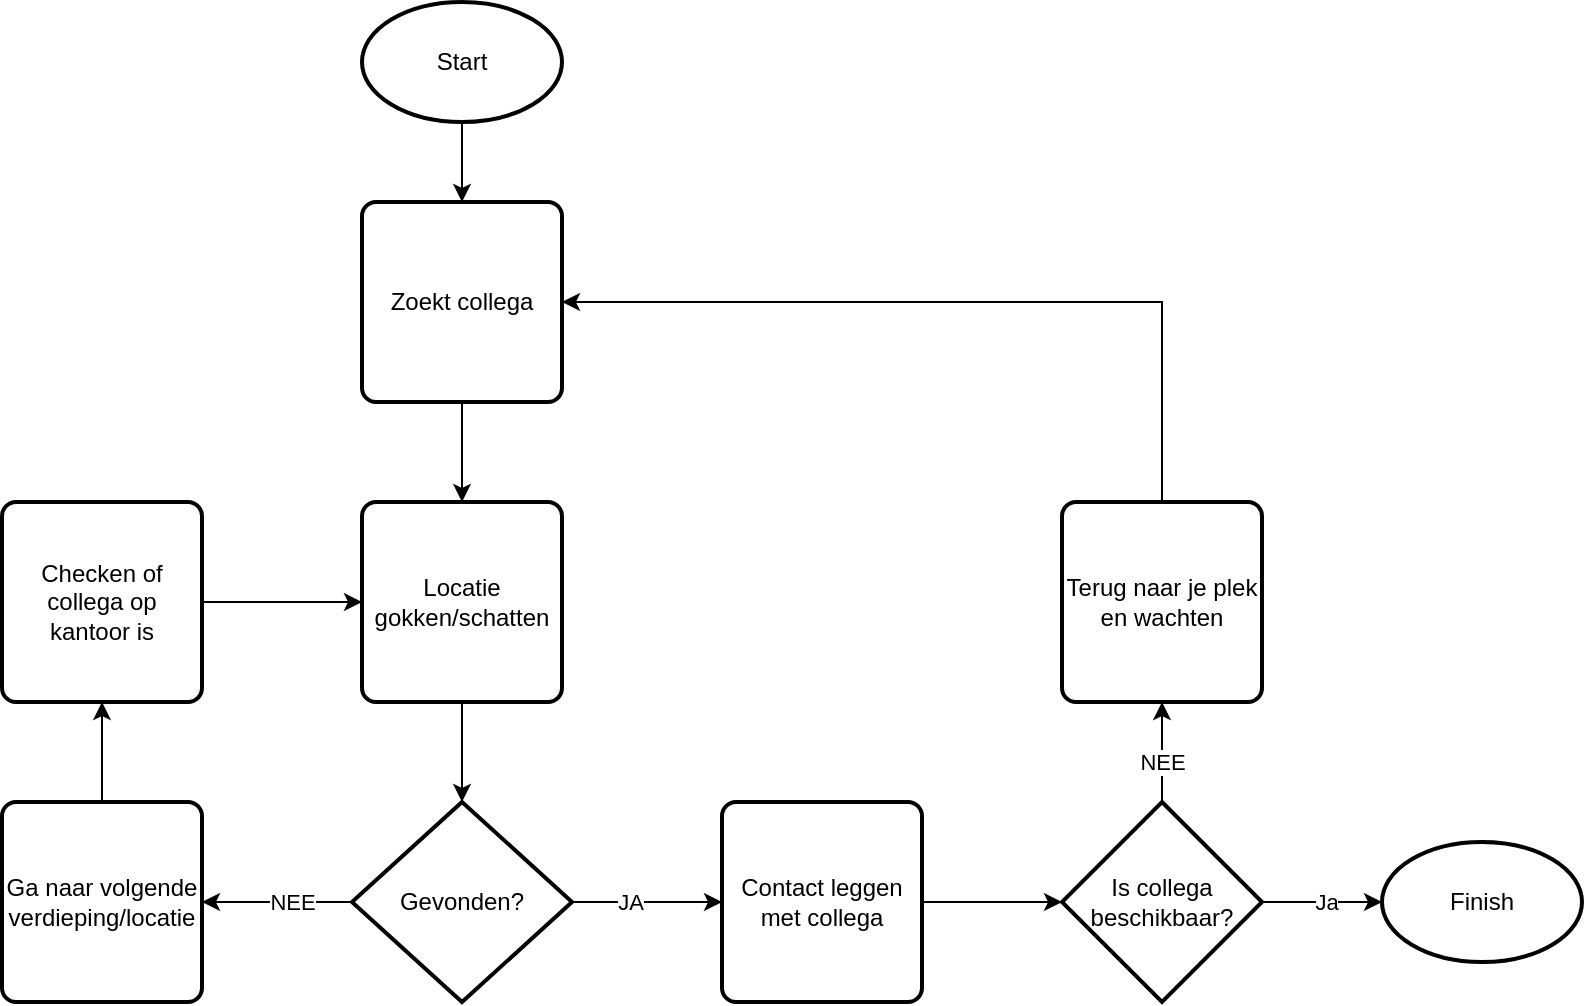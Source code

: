 <mxfile version="22.1.7" type="device" pages="3">
  <diagram name="Situatie 1 - oud" id="2a216829-ef6e-dabb-86c1-c78162f3ba2b">
    <mxGraphModel dx="1050" dy="534" grid="1" gridSize="10" guides="1" tooltips="1" connect="1" arrows="1" fold="1" page="1" pageScale="1" pageWidth="850" pageHeight="1100" background="none" math="0" shadow="0">
      <root>
        <mxCell id="0" />
        <mxCell id="1" parent="0" />
        <mxCell id="xwGywRHYAjDhotxfbsMf-3" style="edgeStyle=orthogonalEdgeStyle;rounded=0;orthogonalLoop=1;jettySize=auto;html=1;" parent="1" source="xwGywRHYAjDhotxfbsMf-1" target="xwGywRHYAjDhotxfbsMf-2" edge="1">
          <mxGeometry relative="1" as="geometry" />
        </mxCell>
        <mxCell id="xwGywRHYAjDhotxfbsMf-1" value="Start" style="strokeWidth=2;html=1;shape=mxgraph.flowchart.start_1;whiteSpace=wrap;" parent="1" vertex="1">
          <mxGeometry x="250" y="20" width="100" height="60" as="geometry" />
        </mxCell>
        <mxCell id="xwGywRHYAjDhotxfbsMf-17" style="edgeStyle=orthogonalEdgeStyle;rounded=0;orthogonalLoop=1;jettySize=auto;html=1;entryX=0.5;entryY=0;entryDx=0;entryDy=0;" parent="1" source="xwGywRHYAjDhotxfbsMf-2" target="xwGywRHYAjDhotxfbsMf-16" edge="1">
          <mxGeometry relative="1" as="geometry" />
        </mxCell>
        <mxCell id="xwGywRHYAjDhotxfbsMf-2" value="Zoekt collega" style="rounded=1;whiteSpace=wrap;html=1;absoluteArcSize=1;arcSize=14;strokeWidth=2;" parent="1" vertex="1">
          <mxGeometry x="250" y="120" width="100" height="100" as="geometry" />
        </mxCell>
        <mxCell id="xwGywRHYAjDhotxfbsMf-8" style="edgeStyle=orthogonalEdgeStyle;rounded=0;orthogonalLoop=1;jettySize=auto;html=1;" parent="1" source="xwGywRHYAjDhotxfbsMf-5" target="xwGywRHYAjDhotxfbsMf-7" edge="1">
          <mxGeometry relative="1" as="geometry">
            <Array as="points">
              <mxPoint x="200" y="470" />
              <mxPoint x="200" y="470" />
            </Array>
          </mxGeometry>
        </mxCell>
        <mxCell id="xwGywRHYAjDhotxfbsMf-9" value="NEE" style="edgeLabel;html=1;align=center;verticalAlign=middle;resizable=0;points=[];" parent="xwGywRHYAjDhotxfbsMf-8" vertex="1" connectable="0">
          <mxGeometry x="-0.193" relative="1" as="geometry">
            <mxPoint as="offset" />
          </mxGeometry>
        </mxCell>
        <mxCell id="xwGywRHYAjDhotxfbsMf-12" style="edgeStyle=orthogonalEdgeStyle;rounded=0;orthogonalLoop=1;jettySize=auto;html=1;" parent="1" source="xwGywRHYAjDhotxfbsMf-5" target="xwGywRHYAjDhotxfbsMf-11" edge="1">
          <mxGeometry relative="1" as="geometry" />
        </mxCell>
        <mxCell id="xwGywRHYAjDhotxfbsMf-13" value="JA" style="edgeLabel;html=1;align=center;verticalAlign=middle;resizable=0;points=[];" parent="xwGywRHYAjDhotxfbsMf-12" vertex="1" connectable="0">
          <mxGeometry x="0.262" y="-1" relative="1" as="geometry">
            <mxPoint x="-19" y="-1" as="offset" />
          </mxGeometry>
        </mxCell>
        <mxCell id="xwGywRHYAjDhotxfbsMf-5" value="Gevonden?" style="strokeWidth=2;html=1;shape=mxgraph.flowchart.decision;whiteSpace=wrap;" parent="1" vertex="1">
          <mxGeometry x="245" y="420" width="110" height="100" as="geometry" />
        </mxCell>
        <mxCell id="xwGywRHYAjDhotxfbsMf-10" style="edgeStyle=orthogonalEdgeStyle;rounded=0;orthogonalLoop=1;jettySize=auto;html=1;exitX=0.5;exitY=0;exitDx=0;exitDy=0;" parent="1" source="xwGywRHYAjDhotxfbsMf-7" target="xpIAppJbxH9Ay3X56PQv-1" edge="1">
          <mxGeometry relative="1" as="geometry" />
        </mxCell>
        <mxCell id="xwGywRHYAjDhotxfbsMf-7" value="Ga naar volgende verdieping/locatie" style="rounded=1;whiteSpace=wrap;html=1;absoluteArcSize=1;arcSize=14;strokeWidth=2;" parent="1" vertex="1">
          <mxGeometry x="70" y="420" width="100" height="100" as="geometry" />
        </mxCell>
        <mxCell id="xpIAppJbxH9Ay3X56PQv-5" style="edgeStyle=orthogonalEdgeStyle;rounded=0;orthogonalLoop=1;jettySize=auto;html=1;" parent="1" source="xwGywRHYAjDhotxfbsMf-11" target="xpIAppJbxH9Ay3X56PQv-4" edge="1">
          <mxGeometry relative="1" as="geometry" />
        </mxCell>
        <mxCell id="xwGywRHYAjDhotxfbsMf-11" value="Contact leggen met collega" style="rounded=1;whiteSpace=wrap;html=1;absoluteArcSize=1;arcSize=14;strokeWidth=2;" parent="1" vertex="1">
          <mxGeometry x="430" y="420" width="100" height="100" as="geometry" />
        </mxCell>
        <mxCell id="xwGywRHYAjDhotxfbsMf-14" value="Finish" style="strokeWidth=2;html=1;shape=mxgraph.flowchart.start_1;whiteSpace=wrap;" parent="1" vertex="1">
          <mxGeometry x="760" y="440" width="100" height="60" as="geometry" />
        </mxCell>
        <mxCell id="xwGywRHYAjDhotxfbsMf-18" style="edgeStyle=orthogonalEdgeStyle;rounded=0;orthogonalLoop=1;jettySize=auto;html=1;" parent="1" source="xwGywRHYAjDhotxfbsMf-16" target="xwGywRHYAjDhotxfbsMf-5" edge="1">
          <mxGeometry relative="1" as="geometry" />
        </mxCell>
        <mxCell id="xwGywRHYAjDhotxfbsMf-16" value="Locatie gokken/schatten" style="rounded=1;whiteSpace=wrap;html=1;absoluteArcSize=1;arcSize=14;strokeWidth=2;" parent="1" vertex="1">
          <mxGeometry x="250" y="270" width="100" height="100" as="geometry" />
        </mxCell>
        <mxCell id="xpIAppJbxH9Ay3X56PQv-2" value="" style="edgeStyle=orthogonalEdgeStyle;rounded=0;orthogonalLoop=1;jettySize=auto;html=1;" parent="1" source="xpIAppJbxH9Ay3X56PQv-1" target="xwGywRHYAjDhotxfbsMf-16" edge="1">
          <mxGeometry relative="1" as="geometry" />
        </mxCell>
        <mxCell id="xpIAppJbxH9Ay3X56PQv-1" value="Checken of collega op kantoor is" style="rounded=1;whiteSpace=wrap;html=1;absoluteArcSize=1;arcSize=14;strokeWidth=2;" parent="1" vertex="1">
          <mxGeometry x="70" y="270" width="100" height="100" as="geometry" />
        </mxCell>
        <mxCell id="xpIAppJbxH9Ay3X56PQv-6" style="edgeStyle=orthogonalEdgeStyle;rounded=0;orthogonalLoop=1;jettySize=auto;html=1;" parent="1" source="xpIAppJbxH9Ay3X56PQv-4" target="xwGywRHYAjDhotxfbsMf-14" edge="1">
          <mxGeometry relative="1" as="geometry" />
        </mxCell>
        <mxCell id="xpIAppJbxH9Ay3X56PQv-7" value="Ja" style="edgeLabel;html=1;align=center;verticalAlign=middle;resizable=0;points=[];" parent="xpIAppJbxH9Ay3X56PQv-6" vertex="1" connectable="0">
          <mxGeometry x="0.072" relative="1" as="geometry">
            <mxPoint as="offset" />
          </mxGeometry>
        </mxCell>
        <mxCell id="xpIAppJbxH9Ay3X56PQv-4" value="Is collega beschikbaar?" style="strokeWidth=2;html=1;shape=mxgraph.flowchart.decision;whiteSpace=wrap;" parent="1" vertex="1">
          <mxGeometry x="600" y="420" width="100" height="100" as="geometry" />
        </mxCell>
        <mxCell id="xpIAppJbxH9Ay3X56PQv-11" style="edgeStyle=orthogonalEdgeStyle;rounded=0;orthogonalLoop=1;jettySize=auto;html=1;entryX=1;entryY=0.5;entryDx=0;entryDy=0;exitX=0.5;exitY=0;exitDx=0;exitDy=0;" parent="1" source="xpIAppJbxH9Ay3X56PQv-8" target="xwGywRHYAjDhotxfbsMf-2" edge="1">
          <mxGeometry relative="1" as="geometry" />
        </mxCell>
        <mxCell id="xpIAppJbxH9Ay3X56PQv-8" value="Terug naar je plek en wachten" style="rounded=1;whiteSpace=wrap;html=1;absoluteArcSize=1;arcSize=14;strokeWidth=2;" parent="1" vertex="1">
          <mxGeometry x="600" y="270" width="100" height="100" as="geometry" />
        </mxCell>
        <mxCell id="xpIAppJbxH9Ay3X56PQv-9" value="" style="edgeStyle=orthogonalEdgeStyle;rounded=0;orthogonalLoop=1;jettySize=auto;html=1;" parent="1" source="xpIAppJbxH9Ay3X56PQv-4" target="xpIAppJbxH9Ay3X56PQv-8" edge="1">
          <mxGeometry relative="1" as="geometry" />
        </mxCell>
        <mxCell id="xpIAppJbxH9Ay3X56PQv-14" value="NEE" style="edgeLabel;html=1;align=center;verticalAlign=middle;resizable=0;points=[];" parent="xpIAppJbxH9Ay3X56PQv-9" vertex="1" connectable="0">
          <mxGeometry x="0.072" y="-1" relative="1" as="geometry">
            <mxPoint x="-1" y="7" as="offset" />
          </mxGeometry>
        </mxCell>
      </root>
    </mxGraphModel>
  </diagram>
  <diagram name="Situatie 2 - nieuw" id="lkB0_ghAfuBf226spu91">
    <mxGraphModel dx="1050" dy="534" grid="1" gridSize="10" guides="1" tooltips="1" connect="1" arrows="1" fold="1" page="1" pageScale="1" pageWidth="850" pageHeight="1100" background="none" math="0" shadow="0">
      <root>
        <mxCell id="GSJKkMo4Q_cXZP4YSn3R-0" />
        <mxCell id="GSJKkMo4Q_cXZP4YSn3R-1" parent="GSJKkMo4Q_cXZP4YSn3R-0" />
        <mxCell id="Z38Z3TI4hRYLc-ftI2Iu-0" style="edgeStyle=orthogonalEdgeStyle;rounded=0;orthogonalLoop=1;jettySize=auto;html=1;" edge="1" parent="GSJKkMo4Q_cXZP4YSn3R-1" source="Z38Z3TI4hRYLc-ftI2Iu-1" target="Z38Z3TI4hRYLc-ftI2Iu-3">
          <mxGeometry relative="1" as="geometry" />
        </mxCell>
        <mxCell id="Z38Z3TI4hRYLc-ftI2Iu-1" value="Start" style="strokeWidth=2;html=1;shape=mxgraph.flowchart.start_1;whiteSpace=wrap;" vertex="1" parent="GSJKkMo4Q_cXZP4YSn3R-1">
          <mxGeometry x="250" y="20" width="100" height="60" as="geometry" />
        </mxCell>
        <mxCell id="Z38Z3TI4hRYLc-ftI2Iu-2" style="edgeStyle=orthogonalEdgeStyle;rounded=0;orthogonalLoop=1;jettySize=auto;html=1;entryX=0.5;entryY=0;entryDx=0;entryDy=0;" edge="1" parent="GSJKkMo4Q_cXZP4YSn3R-1" source="Z38Z3TI4hRYLc-ftI2Iu-3" target="Z38Z3TI4hRYLc-ftI2Iu-15">
          <mxGeometry relative="1" as="geometry" />
        </mxCell>
        <mxCell id="Z38Z3TI4hRYLc-ftI2Iu-3" value="Zoekt collega" style="rounded=1;whiteSpace=wrap;html=1;absoluteArcSize=1;arcSize=14;strokeWidth=2;" vertex="1" parent="GSJKkMo4Q_cXZP4YSn3R-1">
          <mxGeometry x="250" y="120" width="100" height="100" as="geometry" />
        </mxCell>
        <mxCell id="Z38Z3TI4hRYLc-ftI2Iu-25" style="edgeStyle=orthogonalEdgeStyle;rounded=0;orthogonalLoop=1;jettySize=auto;html=1;" edge="1" parent="GSJKkMo4Q_cXZP4YSn3R-1" source="Z38Z3TI4hRYLc-ftI2Iu-12" target="Z38Z3TI4hRYLc-ftI2Iu-13">
          <mxGeometry relative="1" as="geometry" />
        </mxCell>
        <mxCell id="Z38Z3TI4hRYLc-ftI2Iu-12" value="Contact leggen met collega" style="rounded=1;whiteSpace=wrap;html=1;absoluteArcSize=1;arcSize=14;strokeWidth=2;" vertex="1" parent="GSJKkMo4Q_cXZP4YSn3R-1">
          <mxGeometry x="570" y="120" width="100" height="100" as="geometry" />
        </mxCell>
        <mxCell id="Z38Z3TI4hRYLc-ftI2Iu-13" value="Finish" style="strokeWidth=2;html=1;shape=mxgraph.flowchart.start_1;whiteSpace=wrap;" vertex="1" parent="GSJKkMo4Q_cXZP4YSn3R-1">
          <mxGeometry x="410" y="140" width="100" height="60" as="geometry" />
        </mxCell>
        <mxCell id="Z38Z3TI4hRYLc-ftI2Iu-15" value="Open app en zoek collega" style="rounded=1;whiteSpace=wrap;html=1;absoluteArcSize=1;arcSize=14;strokeWidth=2;" vertex="1" parent="GSJKkMo4Q_cXZP4YSn3R-1">
          <mxGeometry x="250" y="270" width="100" height="100" as="geometry" />
        </mxCell>
        <mxCell id="Z38Z3TI4hRYLc-ftI2Iu-30" style="edgeStyle=orthogonalEdgeStyle;rounded=0;orthogonalLoop=1;jettySize=auto;html=1;" edge="1" parent="GSJKkMo4Q_cXZP4YSn3R-1" source="Z38Z3TI4hRYLc-ftI2Iu-26" target="Z38Z3TI4hRYLc-ftI2Iu-29">
          <mxGeometry relative="1" as="geometry" />
        </mxCell>
        <mxCell id="Z38Z3TI4hRYLc-ftI2Iu-26" value="Check welke verdieping collega op aanwezig is" style="rounded=1;whiteSpace=wrap;html=1;absoluteArcSize=1;arcSize=14;strokeWidth=2;" vertex="1" parent="GSJKkMo4Q_cXZP4YSn3R-1">
          <mxGeometry x="570" y="420" width="100" height="100" as="geometry" />
        </mxCell>
        <mxCell id="Z38Z3TI4hRYLc-ftI2Iu-31" style="edgeStyle=orthogonalEdgeStyle;rounded=0;orthogonalLoop=1;jettySize=auto;html=1;" edge="1" parent="GSJKkMo4Q_cXZP4YSn3R-1" source="Z38Z3TI4hRYLc-ftI2Iu-29" target="Z38Z3TI4hRYLc-ftI2Iu-12">
          <mxGeometry relative="1" as="geometry" />
        </mxCell>
        <mxCell id="Z38Z3TI4hRYLc-ftI2Iu-32" value="JA" style="edgeLabel;html=1;align=center;verticalAlign=middle;resizable=0;points=[];" vertex="1" connectable="0" parent="Z38Z3TI4hRYLc-ftI2Iu-31">
          <mxGeometry x="-0.408" y="-2" relative="1" as="geometry">
            <mxPoint as="offset" />
          </mxGeometry>
        </mxCell>
        <mxCell id="Z38Z3TI4hRYLc-ftI2Iu-29" value="Collega gevonden?" style="strokeWidth=2;html=1;shape=mxgraph.flowchart.decision;whiteSpace=wrap;" vertex="1" parent="GSJKkMo4Q_cXZP4YSn3R-1">
          <mxGeometry x="570.0" y="270" width="100" height="100" as="geometry" />
        </mxCell>
        <mxCell id="bn5FuSh2Axg3X8cKw0rb-0" style="edgeStyle=orthogonalEdgeStyle;rounded=0;orthogonalLoop=1;jettySize=auto;html=1;" edge="1" parent="GSJKkMo4Q_cXZP4YSn3R-1" source="Z38Z3TI4hRYLc-ftI2Iu-33" target="05rKGyeGxS1kItpJD9v8-10">
          <mxGeometry relative="1" as="geometry">
            <mxPoint x="433.25" y="665" as="targetPoint" />
          </mxGeometry>
        </mxCell>
        <mxCell id="Z38Z3TI4hRYLc-ftI2Iu-33" value="Controleer status op app" style="rounded=1;whiteSpace=wrap;html=1;absoluteArcSize=1;arcSize=14;strokeWidth=2;" vertex="1" parent="GSJKkMo4Q_cXZP4YSn3R-1">
          <mxGeometry x="410" y="270" width="100" height="100" as="geometry" />
        </mxCell>
        <mxCell id="Z38Z3TI4hRYLc-ftI2Iu-34" value="" style="edgeStyle=orthogonalEdgeStyle;rounded=0;orthogonalLoop=1;jettySize=auto;html=1;" edge="1" parent="GSJKkMo4Q_cXZP4YSn3R-1" source="Z38Z3TI4hRYLc-ftI2Iu-29" target="Z38Z3TI4hRYLc-ftI2Iu-33">
          <mxGeometry relative="1" as="geometry">
            <Array as="points">
              <mxPoint x="570" y="320" />
              <mxPoint x="570" y="320" />
            </Array>
          </mxGeometry>
        </mxCell>
        <mxCell id="Z38Z3TI4hRYLc-ftI2Iu-35" value="NEE" style="edgeLabel;html=1;align=center;verticalAlign=middle;resizable=0;points=[];" vertex="1" connectable="0" parent="Z38Z3TI4hRYLc-ftI2Iu-34">
          <mxGeometry x="0.2" y="4" relative="1" as="geometry">
            <mxPoint x="16" y="-4" as="offset" />
          </mxGeometry>
        </mxCell>
        <mxCell id="05rKGyeGxS1kItpJD9v8-4" value="" style="edgeStyle=orthogonalEdgeStyle;rounded=0;orthogonalLoop=1;jettySize=auto;html=1;" edge="1" parent="GSJKkMo4Q_cXZP4YSn3R-1" source="05rKGyeGxS1kItpJD9v8-1" target="05rKGyeGxS1kItpJD9v8-3">
          <mxGeometry relative="1" as="geometry" />
        </mxCell>
        <mxCell id="05rKGyeGxS1kItpJD9v8-9" value="NEE" style="edgeLabel;html=1;align=center;verticalAlign=middle;resizable=0;points=[];" vertex="1" connectable="0" parent="05rKGyeGxS1kItpJD9v8-4">
          <mxGeometry x="0.34" y="1" relative="1" as="geometry">
            <mxPoint x="7" y="-1" as="offset" />
          </mxGeometry>
        </mxCell>
        <mxCell id="05rKGyeGxS1kItpJD9v8-1" value="Is collega aanwezig?" style="strokeWidth=2;html=1;shape=mxgraph.flowchart.decision;whiteSpace=wrap;" vertex="1" parent="GSJKkMo4Q_cXZP4YSn3R-1">
          <mxGeometry x="250" y="420" width="100" height="100" as="geometry" />
        </mxCell>
        <mxCell id="05rKGyeGxS1kItpJD9v8-2" style="edgeStyle=orthogonalEdgeStyle;rounded=0;orthogonalLoop=1;jettySize=auto;html=1;entryX=0.5;entryY=0;entryDx=0;entryDy=0;entryPerimeter=0;" edge="1" parent="GSJKkMo4Q_cXZP4YSn3R-1" source="Z38Z3TI4hRYLc-ftI2Iu-15" target="05rKGyeGxS1kItpJD9v8-1">
          <mxGeometry relative="1" as="geometry" />
        </mxCell>
        <mxCell id="05rKGyeGxS1kItpJD9v8-3" value="Verder met de werkdag" style="rounded=1;whiteSpace=wrap;html=1;absoluteArcSize=1;arcSize=14;strokeWidth=2;" vertex="1" parent="GSJKkMo4Q_cXZP4YSn3R-1">
          <mxGeometry x="250" y="570" width="100" height="100" as="geometry" />
        </mxCell>
        <mxCell id="05rKGyeGxS1kItpJD9v8-8" style="edgeStyle=orthogonalEdgeStyle;rounded=0;orthogonalLoop=1;jettySize=auto;html=1;exitX=0.5;exitY=1;exitDx=0;exitDy=0;exitPerimeter=0;" edge="1" parent="GSJKkMo4Q_cXZP4YSn3R-1" source="05rKGyeGxS1kItpJD9v8-1" target="05rKGyeGxS1kItpJD9v8-1">
          <mxGeometry relative="1" as="geometry" />
        </mxCell>
        <mxCell id="05rKGyeGxS1kItpJD9v8-15" style="edgeStyle=orthogonalEdgeStyle;rounded=0;orthogonalLoop=1;jettySize=auto;html=1;" edge="1" parent="GSJKkMo4Q_cXZP4YSn3R-1" source="05rKGyeGxS1kItpJD9v8-10" target="05rKGyeGxS1kItpJD9v8-14">
          <mxGeometry relative="1" as="geometry" />
        </mxCell>
        <mxCell id="05rKGyeGxS1kItpJD9v8-16" value="NEE" style="edgeLabel;html=1;align=center;verticalAlign=middle;resizable=0;points=[];" vertex="1" connectable="0" parent="05rKGyeGxS1kItpJD9v8-15">
          <mxGeometry x="-0.279" y="1" relative="1" as="geometry">
            <mxPoint x="-1" as="offset" />
          </mxGeometry>
        </mxCell>
        <mxCell id="05rKGyeGxS1kItpJD9v8-18" style="edgeStyle=orthogonalEdgeStyle;rounded=0;orthogonalLoop=1;jettySize=auto;html=1;" edge="1" parent="GSJKkMo4Q_cXZP4YSn3R-1" source="05rKGyeGxS1kItpJD9v8-10" target="Z38Z3TI4hRYLc-ftI2Iu-26">
          <mxGeometry relative="1" as="geometry" />
        </mxCell>
        <mxCell id="05rKGyeGxS1kItpJD9v8-19" value="JA" style="edgeLabel;html=1;align=center;verticalAlign=middle;resizable=0;points=[];" vertex="1" connectable="0" parent="05rKGyeGxS1kItpJD9v8-18">
          <mxGeometry x="-0.251" y="1" relative="1" as="geometry">
            <mxPoint as="offset" />
          </mxGeometry>
        </mxCell>
        <mxCell id="05rKGyeGxS1kItpJD9v8-10" value="Is beschikbaar?" style="strokeWidth=2;html=1;shape=mxgraph.flowchart.decision;whiteSpace=wrap;" vertex="1" parent="GSJKkMo4Q_cXZP4YSn3R-1">
          <mxGeometry x="410" y="420" width="100" height="100" as="geometry" />
        </mxCell>
        <mxCell id="05rKGyeGxS1kItpJD9v8-11" value="" style="edgeStyle=orthogonalEdgeStyle;rounded=0;orthogonalLoop=1;jettySize=auto;html=1;" edge="1" parent="GSJKkMo4Q_cXZP4YSn3R-1" source="05rKGyeGxS1kItpJD9v8-1" target="05rKGyeGxS1kItpJD9v8-10">
          <mxGeometry relative="1" as="geometry" />
        </mxCell>
        <mxCell id="05rKGyeGxS1kItpJD9v8-12" value="JA" style="edgeLabel;html=1;align=center;verticalAlign=middle;resizable=0;points=[];" vertex="1" connectable="0" parent="05rKGyeGxS1kItpJD9v8-11">
          <mxGeometry x="-0.184" y="1" relative="1" as="geometry">
            <mxPoint x="-1" as="offset" />
          </mxGeometry>
        </mxCell>
        <mxCell id="05rKGyeGxS1kItpJD9v8-14" value="Verder met werkdag, wacht tot collega beschikbaar is" style="rounded=1;whiteSpace=wrap;html=1;absoluteArcSize=1;arcSize=14;strokeWidth=2;" vertex="1" parent="GSJKkMo4Q_cXZP4YSn3R-1">
          <mxGeometry x="410" y="570" width="100" height="100" as="geometry" />
        </mxCell>
        <mxCell id="05rKGyeGxS1kItpJD9v8-17" style="edgeStyle=orthogonalEdgeStyle;rounded=0;orthogonalLoop=1;jettySize=auto;html=1;exitX=0;exitY=0.75;exitDx=0;exitDy=0;entryX=0;entryY=0.5;entryDx=0;entryDy=0;entryPerimeter=0;" edge="1" parent="GSJKkMo4Q_cXZP4YSn3R-1" source="05rKGyeGxS1kItpJD9v8-14" target="05rKGyeGxS1kItpJD9v8-10">
          <mxGeometry relative="1" as="geometry">
            <mxPoint x="390" y="470" as="targetPoint" />
          </mxGeometry>
        </mxCell>
      </root>
    </mxGraphModel>
  </diagram>
  <diagram id="n-0K_dd2mOLsIMUQv2rY" name="BPMN">
    <mxGraphModel dx="1050" dy="534" grid="1" gridSize="10" guides="1" tooltips="1" connect="1" arrows="1" fold="1" page="1" pageScale="1" pageWidth="1169" pageHeight="827" math="0" shadow="0">
      <root>
        <mxCell id="0" />
        <mxCell id="1" parent="0" />
      </root>
    </mxGraphModel>
  </diagram>
</mxfile>
